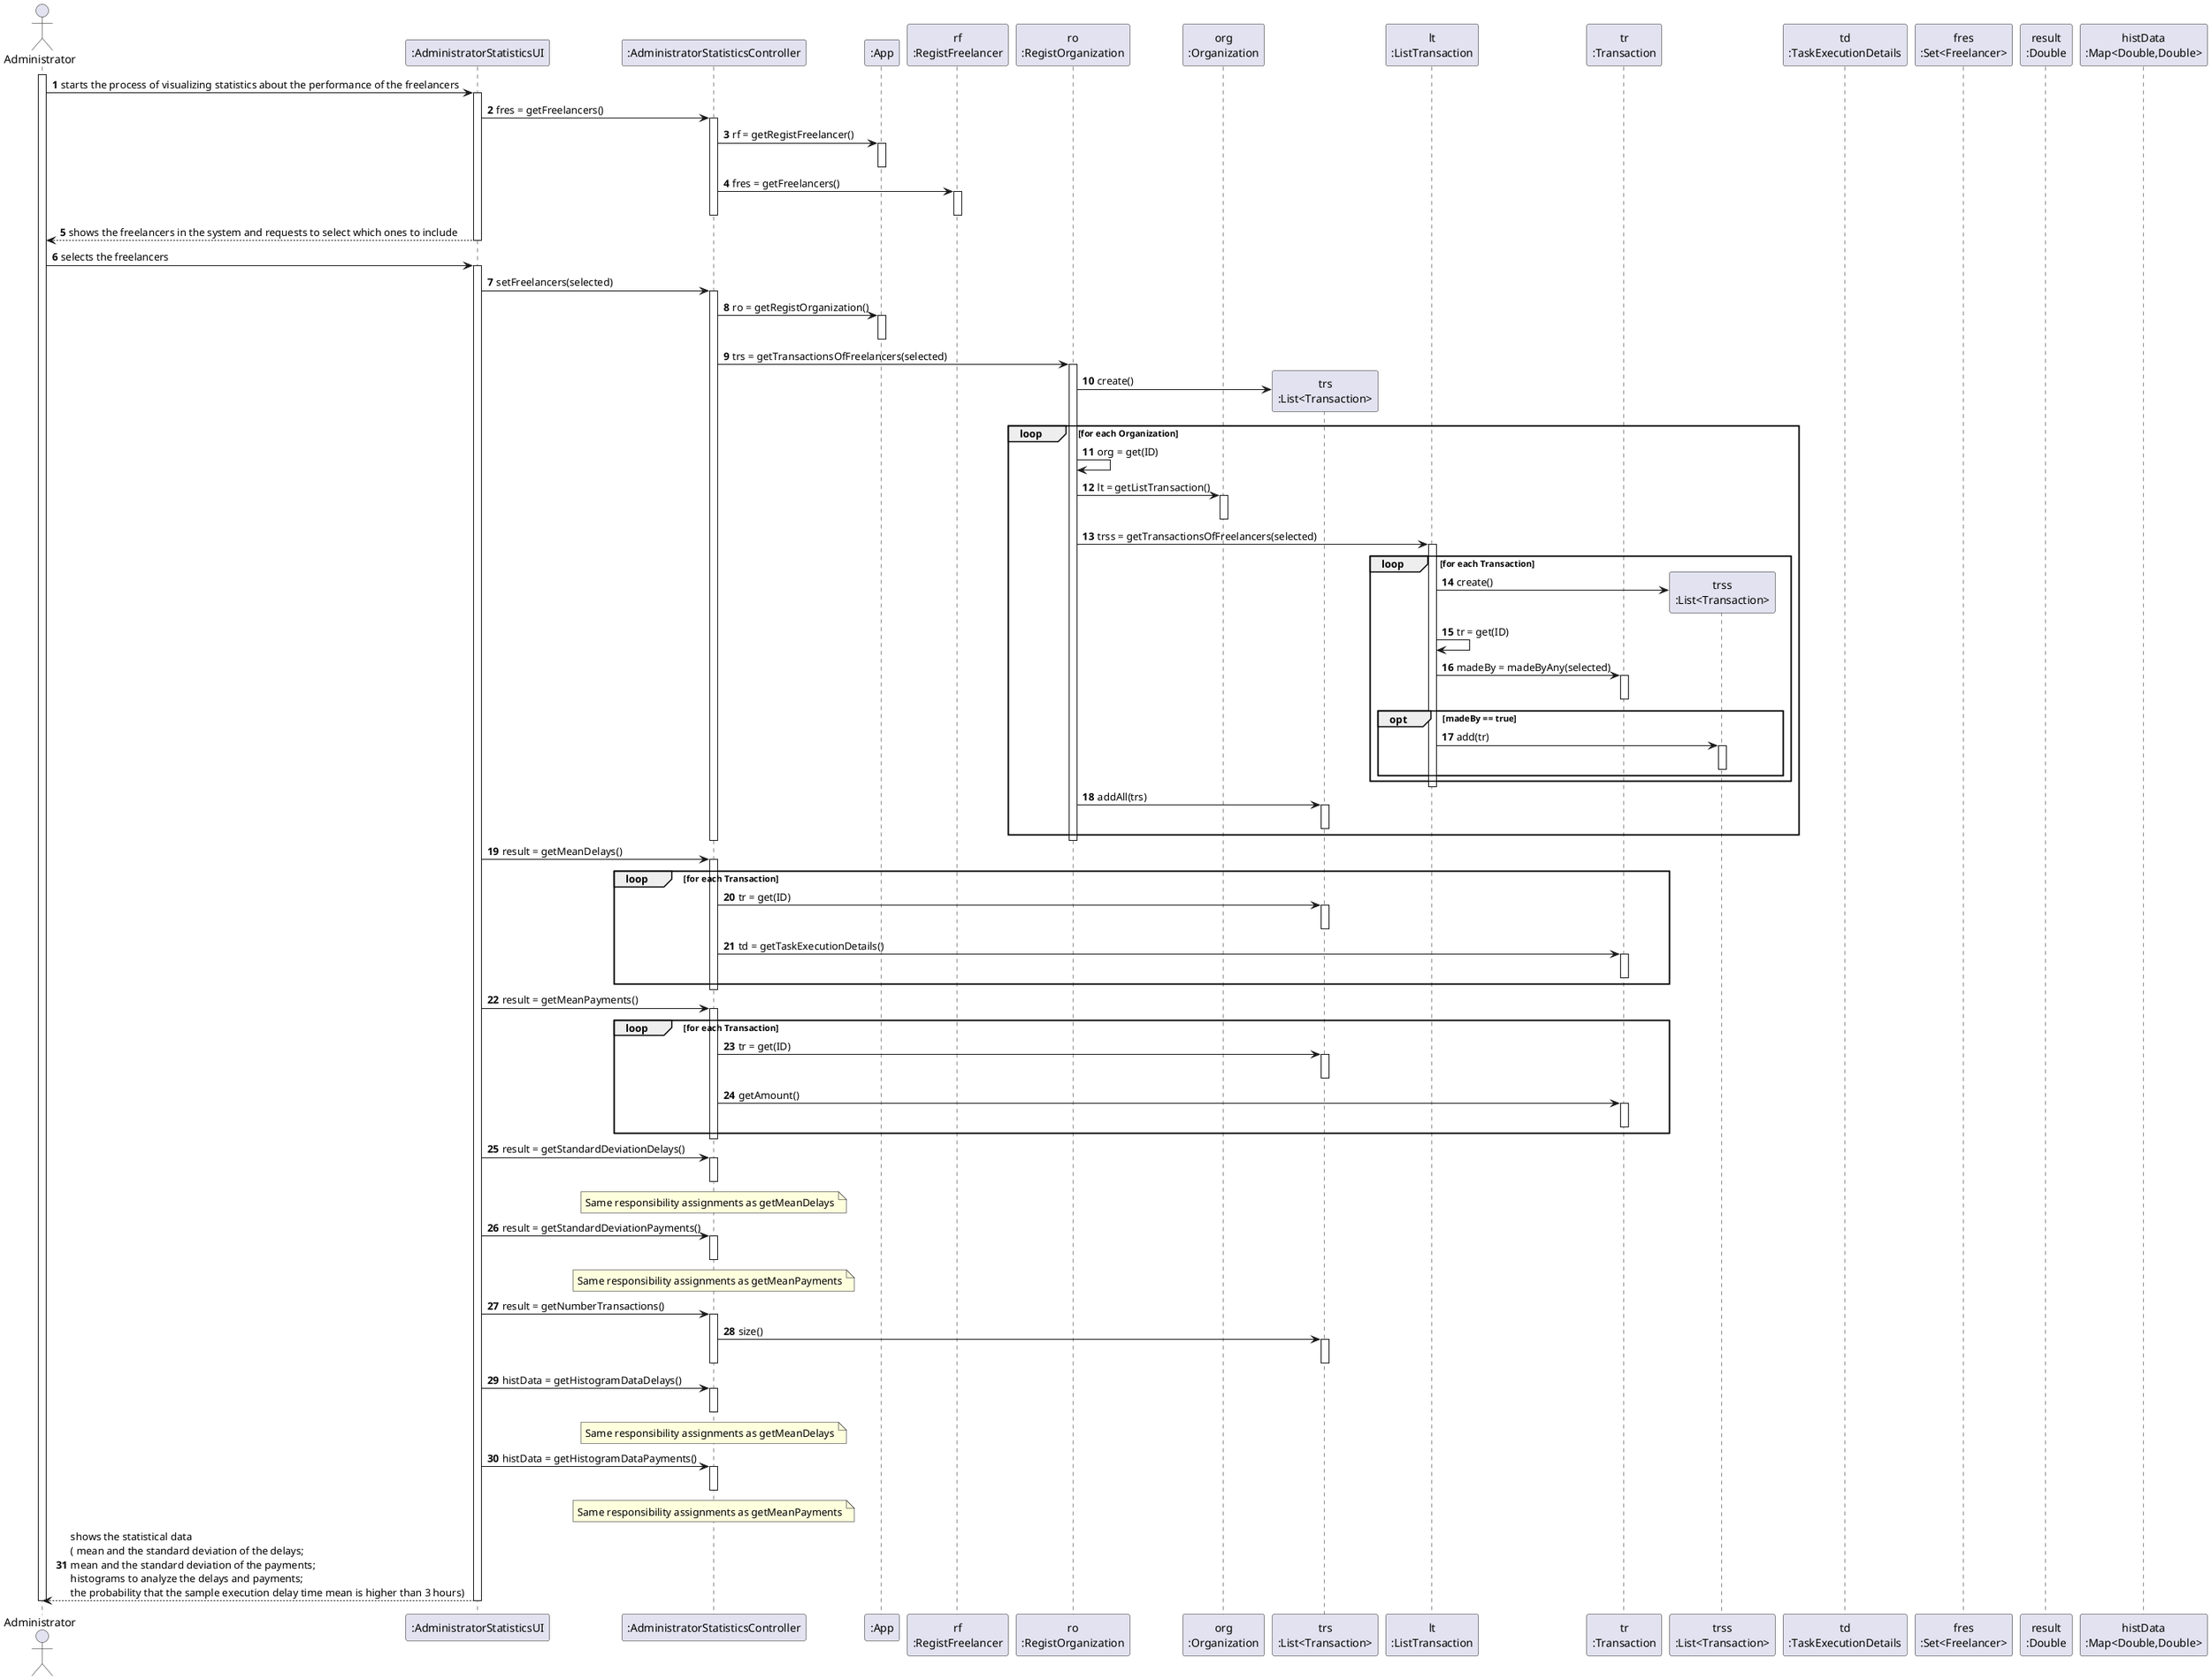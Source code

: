 @startuml SD
autonumber
actor "Administrator" as A
participant ":AdministratorStatisticsUI" as ui
participant ":AdministratorStatisticsController" as ctr
participant ":App" as app
participant "rf\n:RegistFreelancer" as rf
participant "ro\n:RegistOrganization" as ro
participant "org\n:Organization" as org
participant "trs\n:List<Transaction>" as trs
participant "lt\n:ListTransaction" as lt
participant "tr\n:Transaction" as tr
participant "trss\n:List<Transaction>" as trss
participant "td\n:TaskExecutionDetails" as td
participant "fres\n:Set<Freelancer>" as fres
participant "result\n:Double"
participant "histData\n:Map<Double,Double>"

activate A
        A -> ui : starts the process of visualizing statistics about the performance of the freelancers
        activate ui
                ui -> ctr : fres = getFreelancers()
                activate ctr
                        ctr -> app : rf = getRegistFreelancer()
                        activate app
                        deactivate app
                        ctr -> rf : fres = getFreelancers()
                        activate rf
                        deactivate rf
                deactivate ctr
                ui --> A : shows the freelancers in the system and requests to select which ones to include
        deactivate ui
        A -> ui : selects the freelancers
        activate ui
                ui -> ctr : setFreelancers(selected)
                activate ctr
                        ctr -> app : ro = getRegistOrganization()
                        activate app
                        deactivate app
                        ctr -> ro : trs = getTransactionsOfFreelancers(selected)
                        activate ro
                                ro -> trs ** : create()
                                loop for each Organization
                                        ro -> ro : org = get(ID)
                                        ro -> org : lt = getListTransaction()
                                        activate org
                                        deactivate org
                                        ro -> lt : trss = getTransactionsOfFreelancers(selected)
                                        activate lt
                                                loop for each Transaction
                                                        lt -> trss ** : create()
                                                        lt -> lt : tr = get(ID)
                                                        lt -> tr : madeBy = madeByAny(selected)
                                                        activate tr
                                                        deactivate tr
                                                        opt madeBy == true
                                                                lt -> trss : add(tr)
                                                                activate trss
                                                                deactivate trss
                                                        end
                                                end
                                        deactivate lt
                                        ro -> trs : addAll(trs)
                                        activate trs
                                        deactivate trs
                                end
                        deactivate ro
                deactivate ctr
                ui -> ctr : result = getMeanDelays()
                activate ctr
                        loop for each Transaction
                                ctr -> trs : tr = get(ID)
                                activate trs
                                deactivate trs
                                ctr -> tr : td = getTaskExecutionDetails()
                                activate tr
                                deactivate tr
                        end
                deactivate ctr
                ui -> ctr : result = getMeanPayments()
                activate ctr
                        loop for each Transaction
                                ctr -> trs : tr = get(ID)
                                activate trs
                                deactivate trs
                                ctr -> tr : getAmount()
                                activate tr
                                deactivate tr
                        end
                deactivate ctr
                ui -> ctr : result = getStandardDeviationDelays()
                activate ctr
                        note over ctr : Same responsibility assignments as getMeanDelays
                deactivate ctr
                ui -> ctr : result = getStandardDeviationPayments()
                activate ctr
                        note over ctr : Same responsibility assignments as getMeanPayments
                deactivate ctr
                ui -> ctr : result = getNumberTransactions()
                activate ctr
                        ctr -> trs : size()
                        activate trs
                        deactivate trs
                deactivate ctr
                ui -> ctr : histData = getHistogramDataDelays()
                activate ctr
                        note over ctr : Same responsibility assignments as getMeanDelays
                deactivate ctr
                ui -> ctr : histData = getHistogramDataPayments()
                activate ctr
                        note over ctr : Same responsibility assignments as getMeanPayments
                deactivate ctr
                ui --> A : shows the statistical data \n( mean and the standard deviation of the delays; \nmean and the standard deviation of the payments; \nhistograms to analyze the delays and payments; \nthe probability that the sample execution delay time mean is higher than 3 hours)
        deactivate ui
deactivate A


@enduml